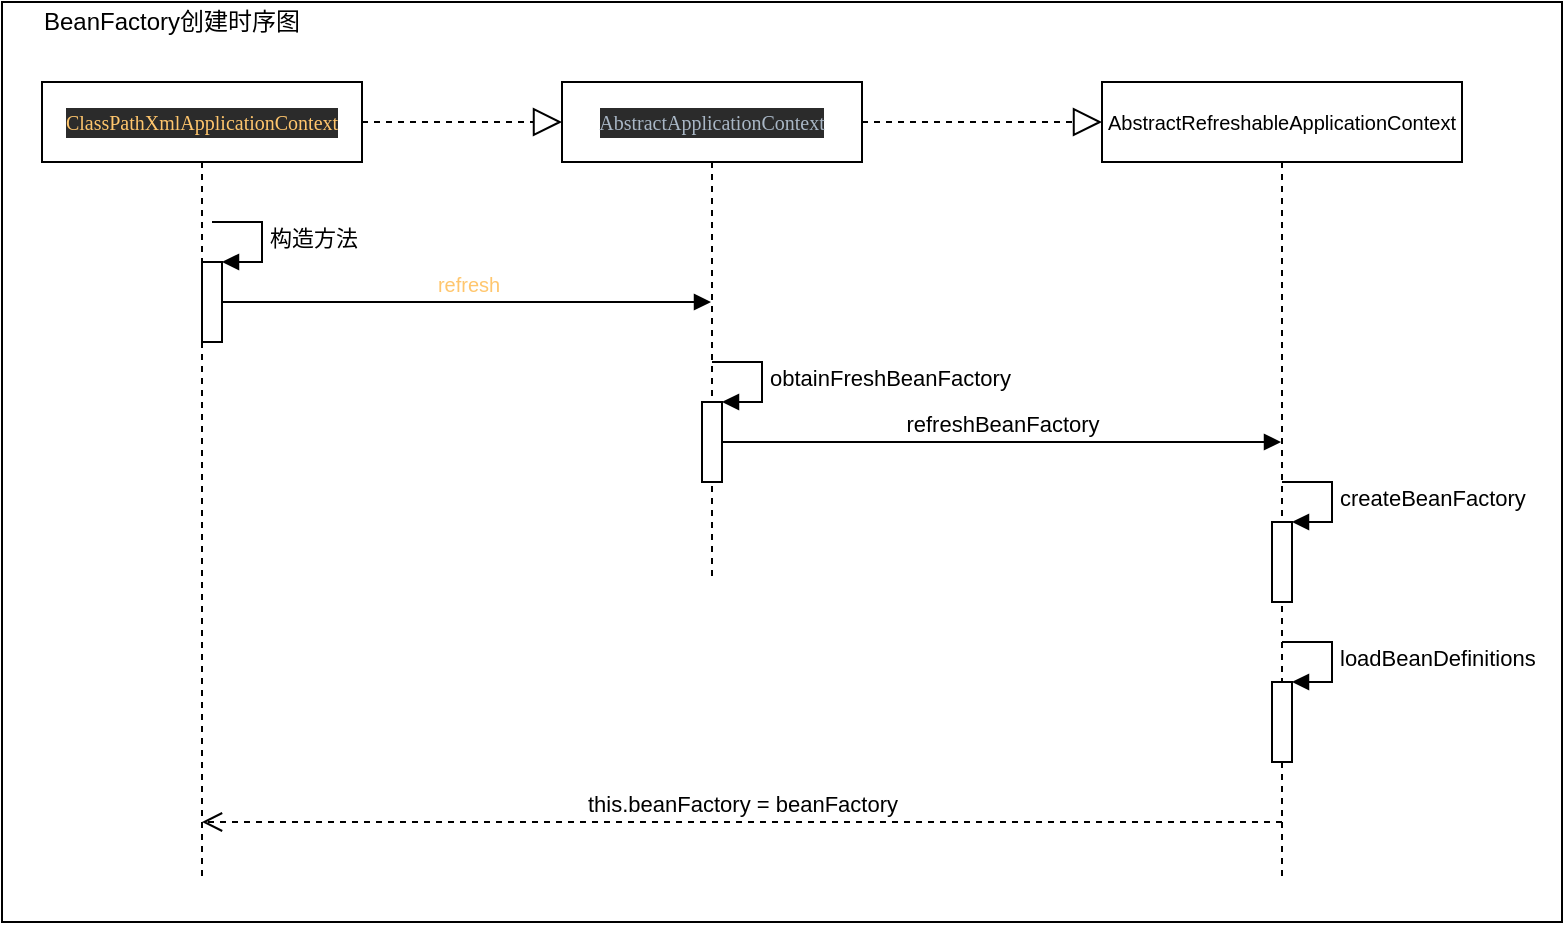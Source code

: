 <mxfile>
    <diagram id="_Zk7BVgbv5e1DSvM-_4k" name="Page-1">
        <mxGraphModel dx="2099" dy="790" grid="1" gridSize="10" guides="1" tooltips="1" connect="1" arrows="1" fold="1" page="1" pageScale="1" pageWidth="827" pageHeight="1169" math="0" shadow="0">
            <root>
                <mxCell id="0"/>
                <mxCell id="1" parent="0"/>
                <mxCell id="27" value="" style="rounded=0;whiteSpace=wrap;html=1;" vertex="1" parent="1">
                    <mxGeometry x="-810" y="20" width="780" height="460" as="geometry"/>
                </mxCell>
                <mxCell id="8" value="&lt;pre style=&quot;background-color: rgb(43 , 43 , 43) ; color: rgb(169 , 183 , 198) ; font-family: &amp;#34;source code pro&amp;#34;&quot;&gt;&lt;span style=&quot;color: rgb(255 , 198 , 109)&quot;&gt;&lt;font style=&quot;font-size: 10px&quot;&gt;ClassPathXmlApplicationContext&lt;/font&gt;&lt;/span&gt;&lt;/pre&gt;" style="shape=umlLifeline;perimeter=lifelinePerimeter;whiteSpace=wrap;html=1;container=1;collapsible=0;recursiveResize=0;outlineConnect=0;" vertex="1" parent="1">
                    <mxGeometry x="-790" y="60" width="160" height="400" as="geometry"/>
                </mxCell>
                <mxCell id="9" value="" style="html=1;points=[];perimeter=orthogonalPerimeter;" vertex="1" parent="8">
                    <mxGeometry x="80" y="90" width="10" height="40" as="geometry"/>
                </mxCell>
                <mxCell id="10" value="构造方法" style="edgeStyle=orthogonalEdgeStyle;html=1;align=left;spacingLeft=2;endArrow=block;rounded=0;entryX=1;entryY=0;" edge="1" target="9" parent="8">
                    <mxGeometry relative="1" as="geometry">
                        <mxPoint x="85" y="70" as="sourcePoint"/>
                        <Array as="points">
                            <mxPoint x="110" y="70"/>
                        </Array>
                    </mxGeometry>
                </mxCell>
                <mxCell id="11" value="&lt;pre style=&quot;background-color: rgb(43 , 43 , 43) ; color: rgb(169 , 183 , 198) ; font-family: &amp;#34;source code pro&amp;#34;&quot;&gt;&lt;font style=&quot;font-size: 10px&quot;&gt;AbstractApplicationContext&lt;/font&gt;&lt;/pre&gt;" style="shape=umlLifeline;perimeter=lifelinePerimeter;whiteSpace=wrap;html=1;container=1;collapsible=0;recursiveResize=0;outlineConnect=0;" vertex="1" parent="1">
                    <mxGeometry x="-530" y="60" width="150" height="250" as="geometry"/>
                </mxCell>
                <mxCell id="16" value="" style="html=1;points=[];perimeter=orthogonalPerimeter;" vertex="1" parent="11">
                    <mxGeometry x="70" y="160" width="10" height="40" as="geometry"/>
                </mxCell>
                <mxCell id="17" value="obtainFreshBeanFactory" style="edgeStyle=orthogonalEdgeStyle;html=1;align=left;spacingLeft=2;endArrow=block;rounded=0;entryX=1;entryY=0;" edge="1" target="16" parent="11">
                    <mxGeometry relative="1" as="geometry">
                        <mxPoint x="75" y="140" as="sourcePoint"/>
                        <Array as="points">
                            <mxPoint x="100" y="140"/>
                        </Array>
                    </mxGeometry>
                </mxCell>
                <mxCell id="19" value="refreshBeanFactory" style="html=1;verticalAlign=bottom;endArrow=block;" edge="1" parent="11" target="18">
                    <mxGeometry width="80" relative="1" as="geometry">
                        <mxPoint x="80" y="180" as="sourcePoint"/>
                        <mxPoint x="160" y="180" as="targetPoint"/>
                    </mxGeometry>
                </mxCell>
                <mxCell id="12" value="&lt;font color=&quot;#ffc66d&quot;&gt;&lt;span style=&quot;font-size: 10px&quot;&gt;refresh&lt;/span&gt;&lt;/font&gt;" style="html=1;verticalAlign=bottom;endArrow=block;" edge="1" parent="1" target="11">
                    <mxGeometry width="80" relative="1" as="geometry">
                        <mxPoint x="-700" y="170" as="sourcePoint"/>
                        <mxPoint x="-620" y="170" as="targetPoint"/>
                        <Array as="points"/>
                    </mxGeometry>
                </mxCell>
                <mxCell id="13" value="" style="endArrow=block;dashed=1;endFill=0;endSize=12;html=1;entryX=0;entryY=0.08;entryDx=0;entryDy=0;entryPerimeter=0;" edge="1" parent="1" target="11">
                    <mxGeometry width="160" relative="1" as="geometry">
                        <mxPoint x="-630" y="80" as="sourcePoint"/>
                        <mxPoint x="-550" y="80" as="targetPoint"/>
                    </mxGeometry>
                </mxCell>
                <mxCell id="18" value="&lt;font style=&quot;font-size: 10px&quot;&gt;AbstractRefreshableApplicationContext&lt;/font&gt;" style="shape=umlLifeline;perimeter=lifelinePerimeter;whiteSpace=wrap;html=1;container=1;collapsible=0;recursiveResize=0;outlineConnect=0;" vertex="1" parent="1">
                    <mxGeometry x="-260" y="60" width="180" height="400" as="geometry"/>
                </mxCell>
                <mxCell id="21" value="" style="html=1;points=[];perimeter=orthogonalPerimeter;" vertex="1" parent="18">
                    <mxGeometry x="85" y="220" width="10" height="40" as="geometry"/>
                </mxCell>
                <mxCell id="22" value="createBeanFactory" style="edgeStyle=orthogonalEdgeStyle;html=1;align=left;spacingLeft=2;endArrow=block;rounded=0;entryX=1;entryY=0;" edge="1" target="21" parent="18">
                    <mxGeometry relative="1" as="geometry">
                        <mxPoint x="90" y="200" as="sourcePoint"/>
                        <Array as="points">
                            <mxPoint x="115" y="200"/>
                        </Array>
                    </mxGeometry>
                </mxCell>
                <mxCell id="23" value="" style="html=1;points=[];perimeter=orthogonalPerimeter;" vertex="1" parent="18">
                    <mxGeometry x="85" y="300" width="10" height="40" as="geometry"/>
                </mxCell>
                <mxCell id="24" value="loadBeanDefinitions" style="edgeStyle=orthogonalEdgeStyle;html=1;align=left;spacingLeft=2;endArrow=block;rounded=0;entryX=1;entryY=0;" edge="1" target="23" parent="18">
                    <mxGeometry relative="1" as="geometry">
                        <mxPoint x="90" y="280" as="sourcePoint"/>
                        <Array as="points">
                            <mxPoint x="115" y="280"/>
                        </Array>
                    </mxGeometry>
                </mxCell>
                <mxCell id="26" value="this.beanFactory = beanFactory" style="html=1;verticalAlign=bottom;endArrow=open;dashed=1;endSize=8;" edge="1" parent="18" target="8">
                    <mxGeometry relative="1" as="geometry">
                        <mxPoint x="90" y="370" as="sourcePoint"/>
                        <mxPoint x="10" y="370" as="targetPoint"/>
                    </mxGeometry>
                </mxCell>
                <mxCell id="20" value="" style="endArrow=block;dashed=1;endFill=0;endSize=12;html=1;" edge="1" parent="1">
                    <mxGeometry width="160" relative="1" as="geometry">
                        <mxPoint x="-380" y="80" as="sourcePoint"/>
                        <mxPoint x="-260" y="80" as="targetPoint"/>
                    </mxGeometry>
                </mxCell>
                <mxCell id="28" value="BeanFactory创建时序图" style="text;html=1;strokeColor=none;fillColor=none;align=center;verticalAlign=middle;whiteSpace=wrap;rounded=0;" vertex="1" parent="1">
                    <mxGeometry x="-810" y="20" width="170" height="20" as="geometry"/>
                </mxCell>
            </root>
        </mxGraphModel>
    </diagram>
</mxfile>